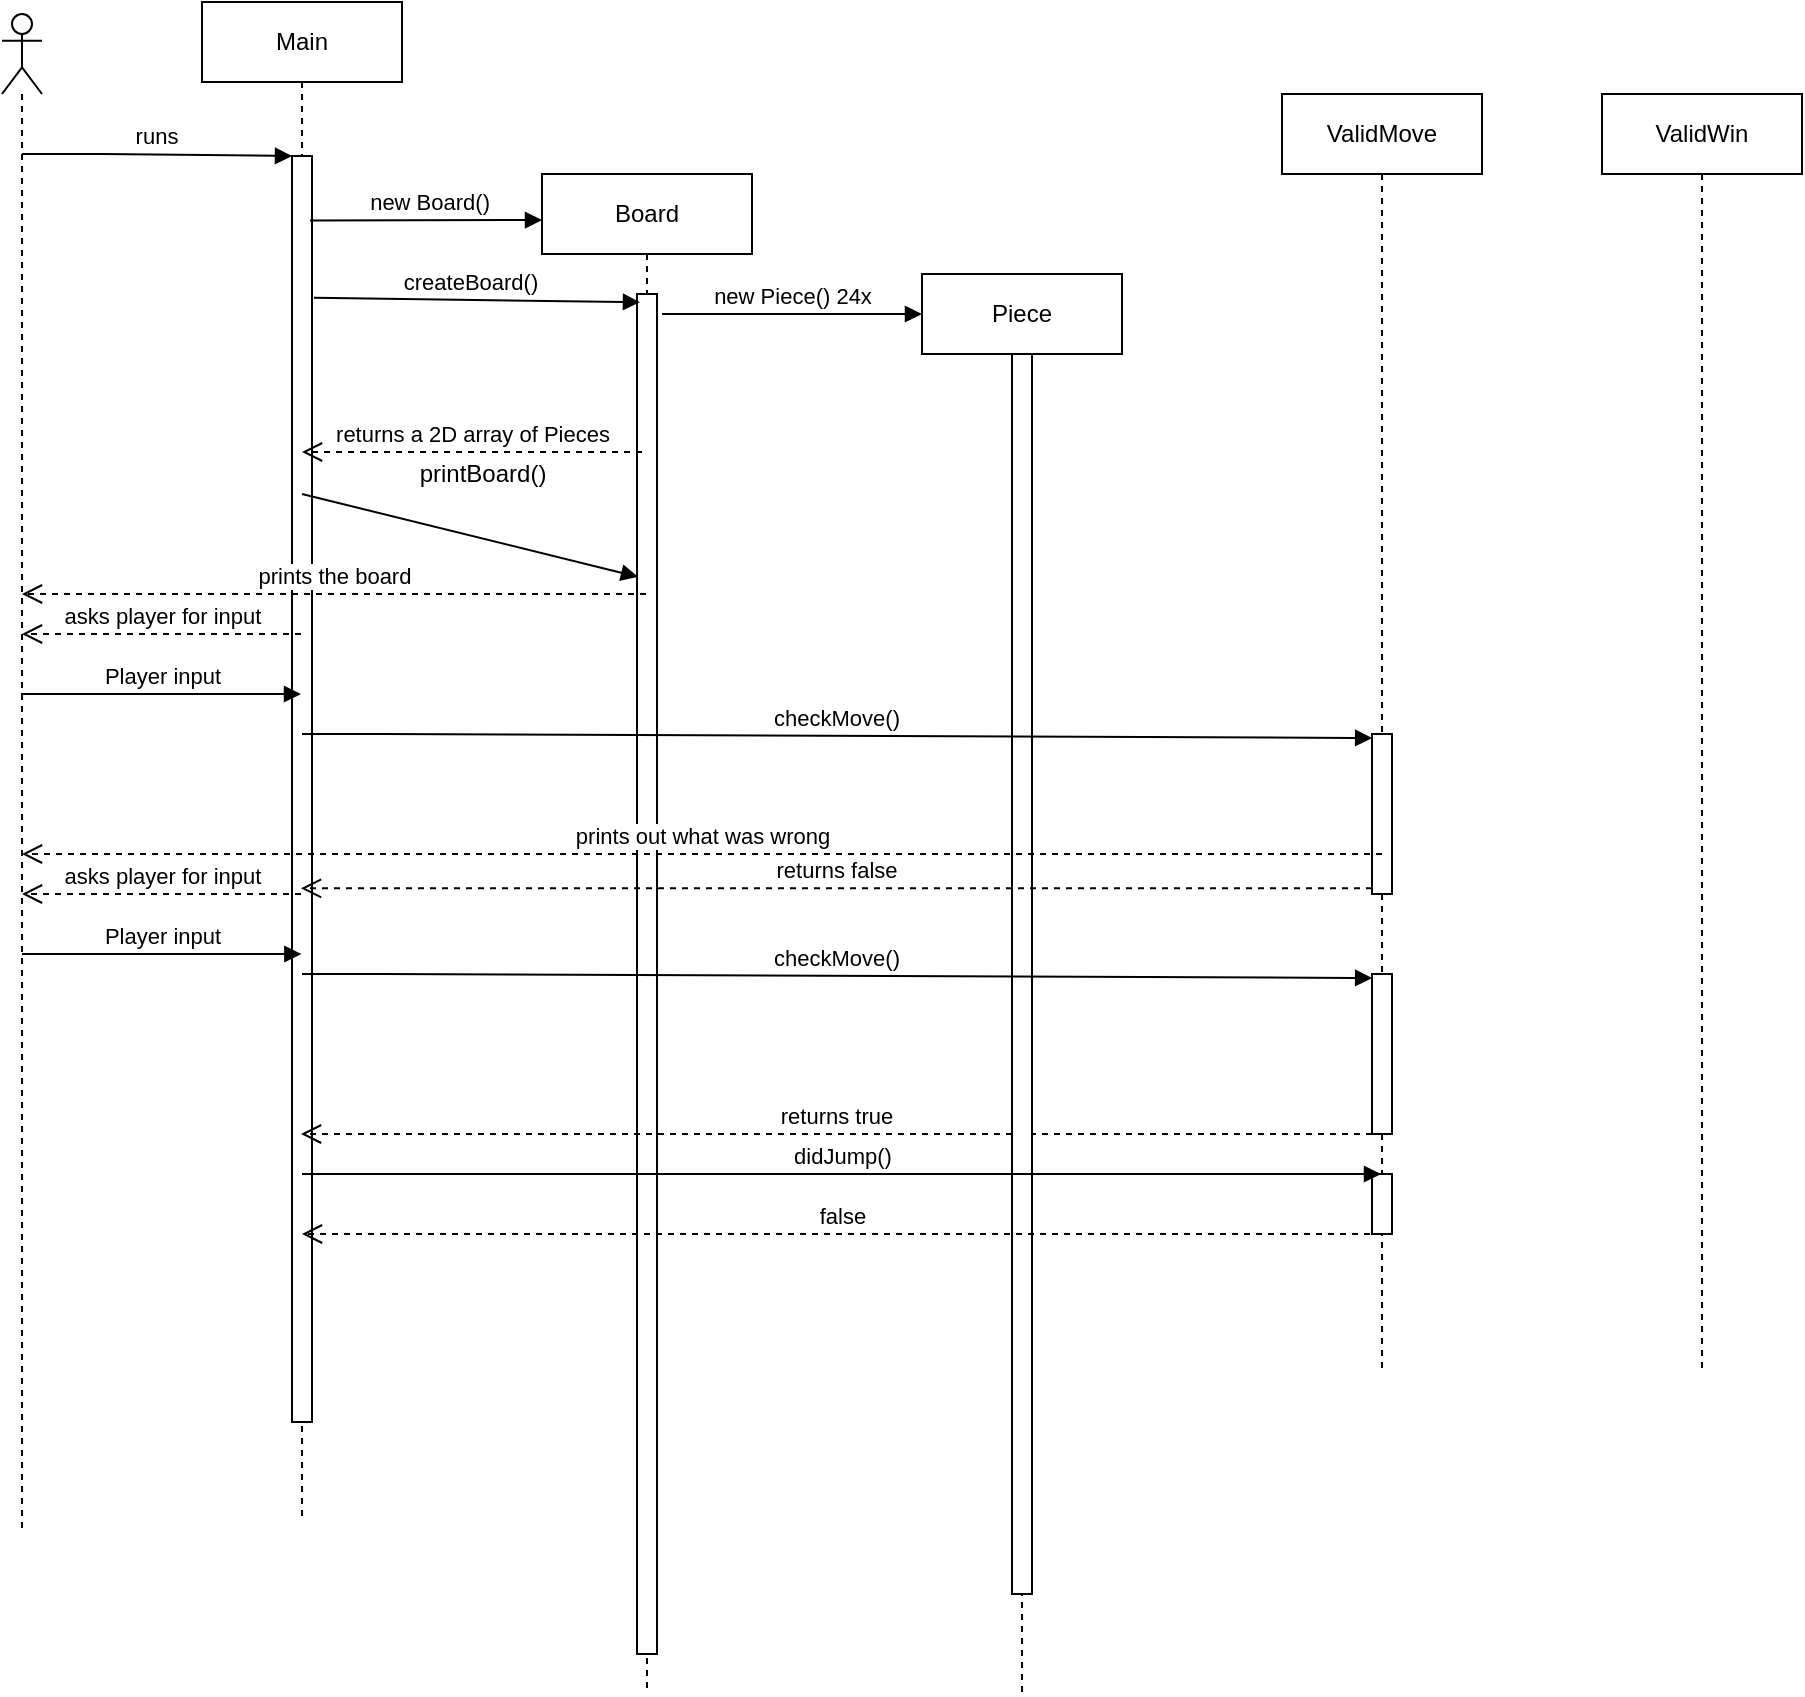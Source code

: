 <mxfile version="15.5.1" type="github">
  <diagram id="kgpKYQtTHZ0yAKxKKP6v" name="Page-1">
    <mxGraphModel dx="2145" dy="577" grid="1" gridSize="10" guides="1" tooltips="1" connect="1" arrows="1" fold="1" page="1" pageScale="1" pageWidth="1169" pageHeight="827" math="0" shadow="0">
      <root>
        <mxCell id="0" />
        <mxCell id="1" parent="0" />
        <mxCell id="SoKpvHee8Tvh1lsJ_S-9-2" value="Main" style="shape=umlLifeline;perimeter=lifelinePerimeter;whiteSpace=wrap;html=1;container=1;collapsible=0;recursiveResize=0;outlineConnect=0;" vertex="1" parent="1">
          <mxGeometry x="60" y="34" width="100" height="760" as="geometry" />
        </mxCell>
        <mxCell id="SoKpvHee8Tvh1lsJ_S-9-30" value="" style="html=1;points=[];perimeter=orthogonalPerimeter;" vertex="1" parent="SoKpvHee8Tvh1lsJ_S-9-2">
          <mxGeometry x="45" y="77" width="10" height="633" as="geometry" />
        </mxCell>
        <mxCell id="SoKpvHee8Tvh1lsJ_S-9-56" value="" style="html=1;verticalAlign=bottom;endArrow=block;rounded=0;entryX=0.05;entryY=0.208;entryDx=0;entryDy=0;entryPerimeter=0;" edge="1" parent="SoKpvHee8Tvh1lsJ_S-9-2" target="SoKpvHee8Tvh1lsJ_S-9-34">
          <mxGeometry width="80" relative="1" as="geometry">
            <mxPoint x="50" y="246" as="sourcePoint" />
            <mxPoint x="160" y="246" as="targetPoint" />
          </mxGeometry>
        </mxCell>
        <mxCell id="SoKpvHee8Tvh1lsJ_S-9-3" value="Board" style="shape=umlLifeline;perimeter=lifelinePerimeter;whiteSpace=wrap;html=1;container=1;collapsible=0;recursiveResize=0;outlineConnect=0;size=40;" vertex="1" parent="1">
          <mxGeometry x="230" y="120" width="105" height="760" as="geometry" />
        </mxCell>
        <mxCell id="SoKpvHee8Tvh1lsJ_S-9-34" value="" style="html=1;points=[];perimeter=orthogonalPerimeter;" vertex="1" parent="SoKpvHee8Tvh1lsJ_S-9-3">
          <mxGeometry x="47.5" y="60" width="10" height="680" as="geometry" />
        </mxCell>
        <mxCell id="SoKpvHee8Tvh1lsJ_S-9-4" value="Piece" style="shape=umlLifeline;perimeter=lifelinePerimeter;whiteSpace=wrap;html=1;container=1;collapsible=0;recursiveResize=0;outlineConnect=0;" vertex="1" parent="1">
          <mxGeometry x="420" y="170" width="100" height="710" as="geometry" />
        </mxCell>
        <mxCell id="SoKpvHee8Tvh1lsJ_S-9-55" value="returns true" style="html=1;verticalAlign=bottom;endArrow=open;dashed=1;endSize=8;rounded=0;" edge="1" parent="SoKpvHee8Tvh1lsJ_S-9-4">
          <mxGeometry relative="1" as="geometry">
            <mxPoint x="225" y="430" as="sourcePoint" />
            <mxPoint x="-310.5" y="430" as="targetPoint" />
          </mxGeometry>
        </mxCell>
        <mxCell id="SoKpvHee8Tvh1lsJ_S-9-68" value="" style="html=1;points=[];perimeter=orthogonalPerimeter;" vertex="1" parent="SoKpvHee8Tvh1lsJ_S-9-4">
          <mxGeometry x="45" y="40" width="10" height="620" as="geometry" />
        </mxCell>
        <mxCell id="SoKpvHee8Tvh1lsJ_S-9-5" value="ValidMove" style="shape=umlLifeline;perimeter=lifelinePerimeter;whiteSpace=wrap;html=1;container=1;collapsible=0;recursiveResize=0;outlineConnect=0;" vertex="1" parent="1">
          <mxGeometry x="600" y="80" width="100" height="640" as="geometry" />
        </mxCell>
        <mxCell id="SoKpvHee8Tvh1lsJ_S-9-49" value="" style="html=1;points=[];perimeter=orthogonalPerimeter;" vertex="1" parent="SoKpvHee8Tvh1lsJ_S-9-5">
          <mxGeometry x="45" y="320" width="10" height="80" as="geometry" />
        </mxCell>
        <mxCell id="SoKpvHee8Tvh1lsJ_S-9-50" value="returns false" style="html=1;verticalAlign=bottom;endArrow=open;dashed=1;endSize=8;rounded=0;" edge="1" parent="SoKpvHee8Tvh1lsJ_S-9-5">
          <mxGeometry relative="1" as="geometry">
            <mxPoint x="45" y="397.16" as="sourcePoint" />
            <mxPoint x="-490.5" y="397.16" as="targetPoint" />
          </mxGeometry>
        </mxCell>
        <mxCell id="SoKpvHee8Tvh1lsJ_S-9-54" value="" style="html=1;points=[];perimeter=orthogonalPerimeter;" vertex="1" parent="SoKpvHee8Tvh1lsJ_S-9-5">
          <mxGeometry x="45" y="440" width="10" height="80" as="geometry" />
        </mxCell>
        <mxCell id="SoKpvHee8Tvh1lsJ_S-9-81" value="" style="html=1;points=[];perimeter=orthogonalPerimeter;" vertex="1" parent="SoKpvHee8Tvh1lsJ_S-9-5">
          <mxGeometry x="45" y="540" width="10" height="30" as="geometry" />
        </mxCell>
        <mxCell id="SoKpvHee8Tvh1lsJ_S-9-6" value="ValidWin" style="shape=umlLifeline;perimeter=lifelinePerimeter;whiteSpace=wrap;html=1;container=1;collapsible=0;recursiveResize=0;outlineConnect=0;" vertex="1" parent="1">
          <mxGeometry x="760" y="80" width="100" height="640" as="geometry" />
        </mxCell>
        <mxCell id="SoKpvHee8Tvh1lsJ_S-9-13" value="" style="shape=umlLifeline;participant=umlActor;perimeter=lifelinePerimeter;whiteSpace=wrap;html=1;container=1;collapsible=0;recursiveResize=0;verticalAlign=top;spacingTop=36;outlineConnect=0;" vertex="1" parent="1">
          <mxGeometry x="-40" y="40" width="20" height="760" as="geometry" />
        </mxCell>
        <mxCell id="SoKpvHee8Tvh1lsJ_S-9-41" value="asks player for input" style="html=1;verticalAlign=bottom;endArrow=open;dashed=1;endSize=8;rounded=0;" edge="1" parent="SoKpvHee8Tvh1lsJ_S-9-13">
          <mxGeometry relative="1" as="geometry">
            <mxPoint x="149.5" y="310" as="sourcePoint" />
            <mxPoint x="10" y="310" as="targetPoint" />
          </mxGeometry>
        </mxCell>
        <mxCell id="SoKpvHee8Tvh1lsJ_S-9-16" value="&amp;nbsp;new Board()" style="html=1;verticalAlign=bottom;startArrow=none;startFill=1;endArrow=block;startSize=8;rounded=0;exitX=0.9;exitY=0.051;exitDx=0;exitDy=0;exitPerimeter=0;" edge="1" parent="1" source="SoKpvHee8Tvh1lsJ_S-9-30">
          <mxGeometry width="60" relative="1" as="geometry">
            <mxPoint x="110" y="140" as="sourcePoint" />
            <mxPoint x="230" y="143" as="targetPoint" />
          </mxGeometry>
        </mxCell>
        <mxCell id="SoKpvHee8Tvh1lsJ_S-9-17" value="new Piece() 24x" style="html=1;verticalAlign=bottom;endArrow=block;rounded=0;" edge="1" parent="1">
          <mxGeometry width="80" relative="1" as="geometry">
            <mxPoint x="290" y="190" as="sourcePoint" />
            <mxPoint x="420" y="189.998" as="targetPoint" />
          </mxGeometry>
        </mxCell>
        <mxCell id="SoKpvHee8Tvh1lsJ_S-9-19" value="runs" style="html=1;verticalAlign=bottom;endArrow=block;rounded=0;" edge="1" parent="1" source="SoKpvHee8Tvh1lsJ_S-9-13" target="SoKpvHee8Tvh1lsJ_S-9-30">
          <mxGeometry width="80" relative="1" as="geometry">
            <mxPoint y="110" as="sourcePoint" />
            <mxPoint x="70" y="110" as="targetPoint" />
            <Array as="points">
              <mxPoint x="10" y="110" />
            </Array>
          </mxGeometry>
        </mxCell>
        <mxCell id="SoKpvHee8Tvh1lsJ_S-9-32" value="createBoard()" style="html=1;verticalAlign=bottom;endArrow=block;rounded=0;exitX=1.1;exitY=0.112;exitDx=0;exitDy=0;exitPerimeter=0;entryX=0.15;entryY=0.006;entryDx=0;entryDy=0;entryPerimeter=0;" edge="1" target="SoKpvHee8Tvh1lsJ_S-9-34" parent="1" source="SoKpvHee8Tvh1lsJ_S-9-30">
          <mxGeometry x="-0.039" relative="1" as="geometry">
            <mxPoint x="110" y="180" as="sourcePoint" />
            <mxPoint x="270" y="182" as="targetPoint" />
            <Array as="points" />
            <mxPoint as="offset" />
          </mxGeometry>
        </mxCell>
        <mxCell id="SoKpvHee8Tvh1lsJ_S-9-36" value="&lt;div&gt;returns a 2D array of Pieces&lt;/div&gt;" style="html=1;verticalAlign=bottom;endArrow=open;dashed=1;endSize=8;rounded=0;" edge="1" parent="1">
          <mxGeometry relative="1" as="geometry">
            <mxPoint x="280" y="259" as="sourcePoint" />
            <mxPoint x="110" y="259" as="targetPoint" />
          </mxGeometry>
        </mxCell>
        <mxCell id="SoKpvHee8Tvh1lsJ_S-9-39" value="prints the board" style="html=1;verticalAlign=bottom;endArrow=open;dashed=1;endSize=8;rounded=0;" edge="1" parent="1">
          <mxGeometry relative="1" as="geometry">
            <mxPoint x="282" y="330" as="sourcePoint" />
            <mxPoint x="-30" y="330" as="targetPoint" />
          </mxGeometry>
        </mxCell>
        <mxCell id="SoKpvHee8Tvh1lsJ_S-9-45" value="Player input" style="html=1;verticalAlign=bottom;endArrow=block;rounded=0;" edge="1" parent="1">
          <mxGeometry width="80" relative="1" as="geometry">
            <mxPoint x="-30.5" y="380" as="sourcePoint" />
            <mxPoint x="109.5" y="380" as="targetPoint" />
            <Array as="points">
              <mxPoint y="380" />
            </Array>
          </mxGeometry>
        </mxCell>
        <mxCell id="SoKpvHee8Tvh1lsJ_S-9-46" value="checkMove()" style="html=1;verticalAlign=bottom;endArrow=block;rounded=0;entryX=0.007;entryY=0.025;entryDx=0;entryDy=0;entryPerimeter=0;" edge="1" parent="1" target="SoKpvHee8Tvh1lsJ_S-9-49">
          <mxGeometry width="80" relative="1" as="geometry">
            <mxPoint x="110" y="400" as="sourcePoint" />
            <mxPoint x="610" y="400" as="targetPoint" />
            <Array as="points">
              <mxPoint x="150" y="400" />
            </Array>
          </mxGeometry>
        </mxCell>
        <mxCell id="SoKpvHee8Tvh1lsJ_S-9-51" value="asks player for input" style="html=1;verticalAlign=bottom;endArrow=open;dashed=1;endSize=8;rounded=0;" edge="1" parent="1">
          <mxGeometry relative="1" as="geometry">
            <mxPoint x="109.5" y="480" as="sourcePoint" />
            <mxPoint x="-30.0" y="480" as="targetPoint" />
          </mxGeometry>
        </mxCell>
        <mxCell id="SoKpvHee8Tvh1lsJ_S-9-52" value="Player input" style="html=1;verticalAlign=bottom;endArrow=block;rounded=0;" edge="1" parent="1">
          <mxGeometry width="80" relative="1" as="geometry">
            <mxPoint x="-30.0" y="510" as="sourcePoint" />
            <mxPoint x="109.69" y="510" as="targetPoint" />
            <Array as="points">
              <mxPoint x="0.19" y="510" />
            </Array>
          </mxGeometry>
        </mxCell>
        <mxCell id="SoKpvHee8Tvh1lsJ_S-9-53" value="checkMove()" style="html=1;verticalAlign=bottom;endArrow=block;rounded=0;entryX=0.007;entryY=0.025;entryDx=0;entryDy=0;entryPerimeter=0;" edge="1" parent="1">
          <mxGeometry width="80" relative="1" as="geometry">
            <mxPoint x="110" y="520" as="sourcePoint" />
            <mxPoint x="645.07" y="522" as="targetPoint" />
            <Array as="points">
              <mxPoint x="150" y="520" />
            </Array>
          </mxGeometry>
        </mxCell>
        <mxCell id="SoKpvHee8Tvh1lsJ_S-9-58" value="printBoard()" style="text;html=1;align=center;verticalAlign=middle;resizable=0;points=[];autosize=1;strokeColor=none;fillColor=none;" vertex="1" parent="1">
          <mxGeometry x="160" y="260" width="80" height="20" as="geometry" />
        </mxCell>
        <mxCell id="SoKpvHee8Tvh1lsJ_S-9-60" value="didJump()" style="html=1;verticalAlign=bottom;endArrow=block;rounded=0;" edge="1" parent="1" target="SoKpvHee8Tvh1lsJ_S-9-5">
          <mxGeometry width="80" relative="1" as="geometry">
            <mxPoint x="110" y="620" as="sourcePoint" />
            <mxPoint x="190" y="620" as="targetPoint" />
          </mxGeometry>
        </mxCell>
        <mxCell id="SoKpvHee8Tvh1lsJ_S-9-61" value="prints out what was wrong" style="html=1;verticalAlign=bottom;endArrow=open;dashed=1;endSize=8;rounded=0;" edge="1" parent="1" target="SoKpvHee8Tvh1lsJ_S-9-13">
          <mxGeometry relative="1" as="geometry">
            <mxPoint x="650" y="460" as="sourcePoint" />
            <mxPoint x="565" y="470" as="targetPoint" />
            <Array as="points" />
          </mxGeometry>
        </mxCell>
        <mxCell id="SoKpvHee8Tvh1lsJ_S-9-82" value="false" style="html=1;verticalAlign=bottom;endArrow=open;dashed=1;endSize=8;rounded=0;" edge="1" parent="1" target="SoKpvHee8Tvh1lsJ_S-9-2">
          <mxGeometry relative="1" as="geometry">
            <mxPoint x="650" y="650" as="sourcePoint" />
            <mxPoint x="570" y="650" as="targetPoint" />
          </mxGeometry>
        </mxCell>
      </root>
    </mxGraphModel>
  </diagram>
</mxfile>
